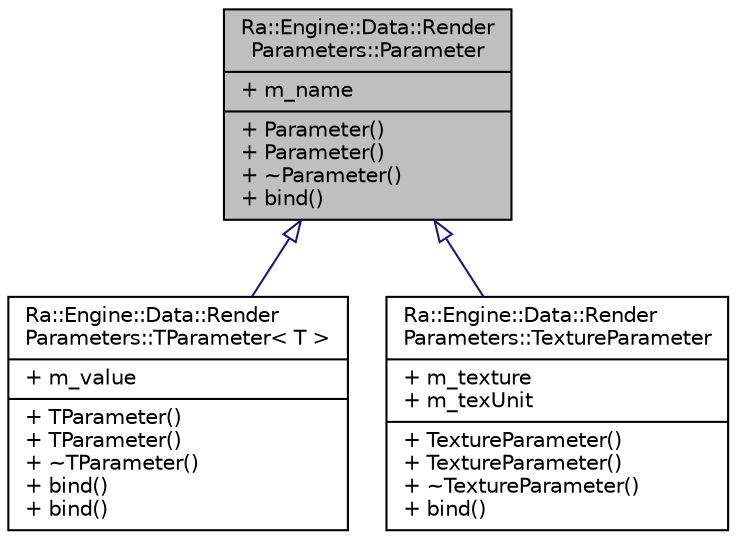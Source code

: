 digraph "Ra::Engine::Data::RenderParameters::Parameter"
{
 // INTERACTIVE_SVG=YES
 // LATEX_PDF_SIZE
  edge [fontname="Helvetica",fontsize="10",labelfontname="Helvetica",labelfontsize="10"];
  node [fontname="Helvetica",fontsize="10",shape=record];
  Node1 [label="{Ra::Engine::Data::Render\lParameters::Parameter\n|+ m_name\l|+ Parameter()\l+ Parameter()\l+ ~Parameter()\l+ bind()\l}",height=0.2,width=0.4,color="black", fillcolor="grey75", style="filled", fontcolor="black",tooltip=" "];
  Node1 -> Node2 [dir="back",color="midnightblue",fontsize="10",style="solid",arrowtail="onormal",fontname="Helvetica"];
  Node2 [label="{Ra::Engine::Data::Render\lParameters::TParameter\< T \>\n|+ m_value\l|+ TParameter()\l+ TParameter()\l+ ~TParameter()\l+ bind()\l+ bind()\l}",height=0.2,width=0.4,color="black", fillcolor="white", style="filled",URL="$classRa_1_1Engine_1_1Data_1_1RenderParameters_1_1TParameter.html",tooltip=" "];
  Node1 -> Node3 [dir="back",color="midnightblue",fontsize="10",style="solid",arrowtail="onormal",fontname="Helvetica"];
  Node3 [label="{Ra::Engine::Data::Render\lParameters::TextureParameter\n|+ m_texture\l+ m_texUnit\l|+ TextureParameter()\l+ TextureParameter()\l+ ~TextureParameter()\l+ bind()\l}",height=0.2,width=0.4,color="black", fillcolor="white", style="filled",URL="$classRa_1_1Engine_1_1Data_1_1RenderParameters_1_1TextureParameter.html",tooltip=" "];
}
